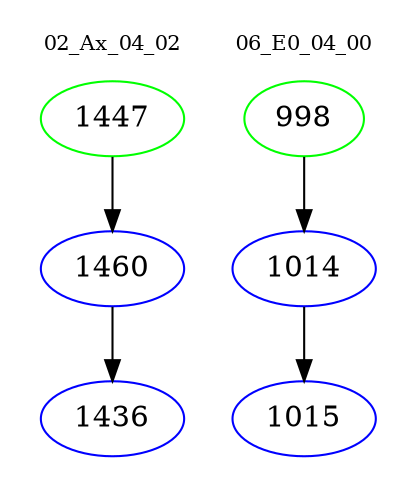 digraph{
subgraph cluster_0 {
color = white
label = "02_Ax_04_02";
fontsize=10;
T0_1447 [label="1447", color="green"]
T0_1447 -> T0_1460 [color="black"]
T0_1460 [label="1460", color="blue"]
T0_1460 -> T0_1436 [color="black"]
T0_1436 [label="1436", color="blue"]
}
subgraph cluster_1 {
color = white
label = "06_E0_04_00";
fontsize=10;
T1_998 [label="998", color="green"]
T1_998 -> T1_1014 [color="black"]
T1_1014 [label="1014", color="blue"]
T1_1014 -> T1_1015 [color="black"]
T1_1015 [label="1015", color="blue"]
}
}

